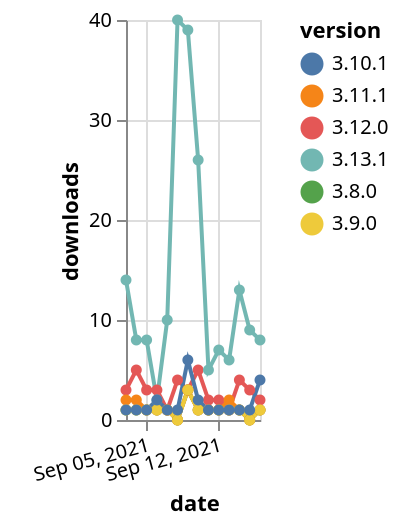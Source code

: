 {"$schema": "https://vega.github.io/schema/vega-lite/v5.json", "description": "A simple bar chart with embedded data.", "data": {"values": [{"date": "2021-09-03", "total": 261, "delta": 1, "version": "3.8.0"}, {"date": "2021-09-04", "total": 262, "delta": 1, "version": "3.8.0"}, {"date": "2021-09-05", "total": 263, "delta": 1, "version": "3.8.0"}, {"date": "2021-09-06", "total": 264, "delta": 1, "version": "3.8.0"}, {"date": "2021-09-07", "total": 265, "delta": 1, "version": "3.8.0"}, {"date": "2021-09-08", "total": 265, "delta": 0, "version": "3.8.0"}, {"date": "2021-09-09", "total": 268, "delta": 3, "version": "3.8.0"}, {"date": "2021-09-10", "total": 269, "delta": 1, "version": "3.8.0"}, {"date": "2021-09-11", "total": 270, "delta": 1, "version": "3.8.0"}, {"date": "2021-09-12", "total": 271, "delta": 1, "version": "3.8.0"}, {"date": "2021-09-13", "total": 272, "delta": 1, "version": "3.8.0"}, {"date": "2021-09-14", "total": 273, "delta": 1, "version": "3.8.0"}, {"date": "2021-09-15", "total": 273, "delta": 0, "version": "3.8.0"}, {"date": "2021-09-16", "total": 274, "delta": 1, "version": "3.8.0"}, {"date": "2021-09-03", "total": 2265, "delta": 3, "version": "3.12.0"}, {"date": "2021-09-04", "total": 2270, "delta": 5, "version": "3.12.0"}, {"date": "2021-09-05", "total": 2273, "delta": 3, "version": "3.12.0"}, {"date": "2021-09-06", "total": 2276, "delta": 3, "version": "3.12.0"}, {"date": "2021-09-07", "total": 2277, "delta": 1, "version": "3.12.0"}, {"date": "2021-09-08", "total": 2281, "delta": 4, "version": "3.12.0"}, {"date": "2021-09-09", "total": 2284, "delta": 3, "version": "3.12.0"}, {"date": "2021-09-10", "total": 2289, "delta": 5, "version": "3.12.0"}, {"date": "2021-09-11", "total": 2291, "delta": 2, "version": "3.12.0"}, {"date": "2021-09-12", "total": 2293, "delta": 2, "version": "3.12.0"}, {"date": "2021-09-13", "total": 2294, "delta": 1, "version": "3.12.0"}, {"date": "2021-09-14", "total": 2298, "delta": 4, "version": "3.12.0"}, {"date": "2021-09-15", "total": 2301, "delta": 3, "version": "3.12.0"}, {"date": "2021-09-16", "total": 2303, "delta": 2, "version": "3.12.0"}, {"date": "2021-09-03", "total": 4930, "delta": 2, "version": "3.11.1"}, {"date": "2021-09-04", "total": 4932, "delta": 2, "version": "3.11.1"}, {"date": "2021-09-05", "total": 4933, "delta": 1, "version": "3.11.1"}, {"date": "2021-09-06", "total": 4934, "delta": 1, "version": "3.11.1"}, {"date": "2021-09-07", "total": 4935, "delta": 1, "version": "3.11.1"}, {"date": "2021-09-08", "total": 4935, "delta": 0, "version": "3.11.1"}, {"date": "2021-09-09", "total": 4938, "delta": 3, "version": "3.11.1"}, {"date": "2021-09-10", "total": 4939, "delta": 1, "version": "3.11.1"}, {"date": "2021-09-11", "total": 4940, "delta": 1, "version": "3.11.1"}, {"date": "2021-09-12", "total": 4941, "delta": 1, "version": "3.11.1"}, {"date": "2021-09-13", "total": 4943, "delta": 2, "version": "3.11.1"}, {"date": "2021-09-14", "total": 4944, "delta": 1, "version": "3.11.1"}, {"date": "2021-09-15", "total": 4944, "delta": 0, "version": "3.11.1"}, {"date": "2021-09-16", "total": 4945, "delta": 1, "version": "3.11.1"}, {"date": "2021-09-03", "total": 627, "delta": 14, "version": "3.13.1"}, {"date": "2021-09-04", "total": 635, "delta": 8, "version": "3.13.1"}, {"date": "2021-09-05", "total": 643, "delta": 8, "version": "3.13.1"}, {"date": "2021-09-06", "total": 645, "delta": 2, "version": "3.13.1"}, {"date": "2021-09-07", "total": 655, "delta": 10, "version": "3.13.1"}, {"date": "2021-09-08", "total": 695, "delta": 40, "version": "3.13.1"}, {"date": "2021-09-09", "total": 734, "delta": 39, "version": "3.13.1"}, {"date": "2021-09-10", "total": 760, "delta": 26, "version": "3.13.1"}, {"date": "2021-09-11", "total": 765, "delta": 5, "version": "3.13.1"}, {"date": "2021-09-12", "total": 772, "delta": 7, "version": "3.13.1"}, {"date": "2021-09-13", "total": 778, "delta": 6, "version": "3.13.1"}, {"date": "2021-09-14", "total": 791, "delta": 13, "version": "3.13.1"}, {"date": "2021-09-15", "total": 800, "delta": 9, "version": "3.13.1"}, {"date": "2021-09-16", "total": 808, "delta": 8, "version": "3.13.1"}, {"date": "2021-09-03", "total": 188, "delta": 1, "version": "3.9.0"}, {"date": "2021-09-04", "total": 189, "delta": 1, "version": "3.9.0"}, {"date": "2021-09-05", "total": 190, "delta": 1, "version": "3.9.0"}, {"date": "2021-09-06", "total": 191, "delta": 1, "version": "3.9.0"}, {"date": "2021-09-07", "total": 192, "delta": 1, "version": "3.9.0"}, {"date": "2021-09-08", "total": 192, "delta": 0, "version": "3.9.0"}, {"date": "2021-09-09", "total": 195, "delta": 3, "version": "3.9.0"}, {"date": "2021-09-10", "total": 196, "delta": 1, "version": "3.9.0"}, {"date": "2021-09-11", "total": 197, "delta": 1, "version": "3.9.0"}, {"date": "2021-09-12", "total": 198, "delta": 1, "version": "3.9.0"}, {"date": "2021-09-13", "total": 199, "delta": 1, "version": "3.9.0"}, {"date": "2021-09-14", "total": 200, "delta": 1, "version": "3.9.0"}, {"date": "2021-09-15", "total": 200, "delta": 0, "version": "3.9.0"}, {"date": "2021-09-16", "total": 201, "delta": 1, "version": "3.9.0"}, {"date": "2021-09-03", "total": 1931, "delta": 1, "version": "3.10.1"}, {"date": "2021-09-04", "total": 1932, "delta": 1, "version": "3.10.1"}, {"date": "2021-09-05", "total": 1933, "delta": 1, "version": "3.10.1"}, {"date": "2021-09-06", "total": 1935, "delta": 2, "version": "3.10.1"}, {"date": "2021-09-07", "total": 1936, "delta": 1, "version": "3.10.1"}, {"date": "2021-09-08", "total": 1937, "delta": 1, "version": "3.10.1"}, {"date": "2021-09-09", "total": 1943, "delta": 6, "version": "3.10.1"}, {"date": "2021-09-10", "total": 1945, "delta": 2, "version": "3.10.1"}, {"date": "2021-09-11", "total": 1946, "delta": 1, "version": "3.10.1"}, {"date": "2021-09-12", "total": 1947, "delta": 1, "version": "3.10.1"}, {"date": "2021-09-13", "total": 1948, "delta": 1, "version": "3.10.1"}, {"date": "2021-09-14", "total": 1949, "delta": 1, "version": "3.10.1"}, {"date": "2021-09-15", "total": 1950, "delta": 1, "version": "3.10.1"}, {"date": "2021-09-16", "total": 1954, "delta": 4, "version": "3.10.1"}]}, "width": "container", "mark": {"type": "line", "point": {"filled": true}}, "encoding": {"x": {"field": "date", "type": "temporal", "timeUnit": "yearmonthdate", "title": "date", "axis": {"labelAngle": -15}}, "y": {"field": "delta", "type": "quantitative", "title": "downloads"}, "color": {"field": "version", "type": "nominal"}, "tooltip": {"field": "delta"}}}